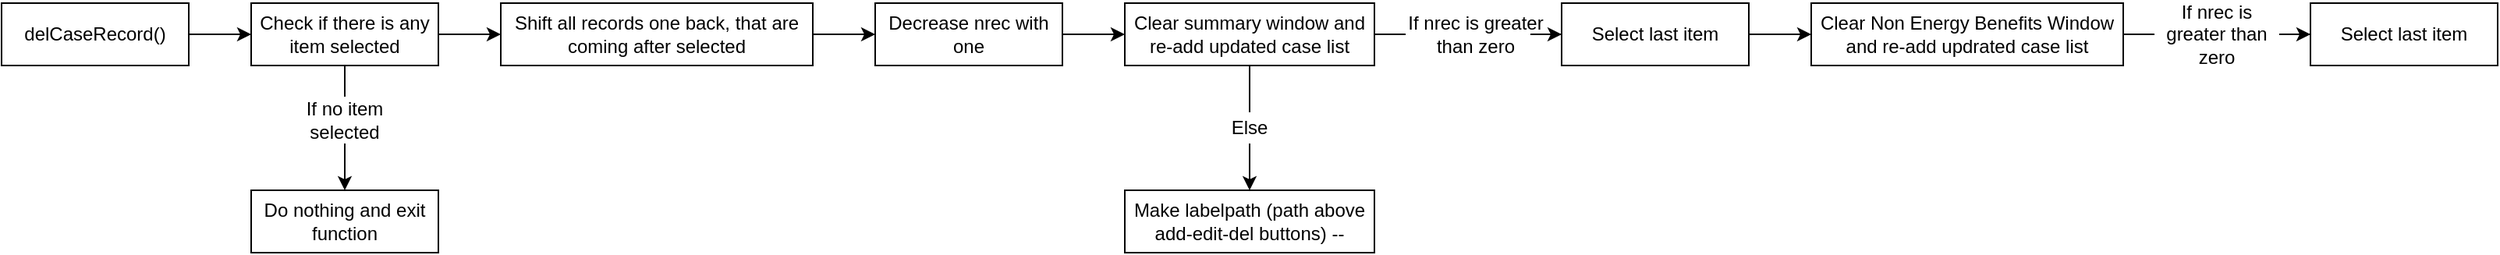 <mxfile version="14.6.13" type="device"><diagram id="3Gw8eDy9c9qR0_-CyBQO" name="Page-1"><mxGraphModel dx="1278" dy="607" grid="1" gridSize="10" guides="1" tooltips="1" connect="1" arrows="1" fold="1" page="1" pageScale="1" pageWidth="850" pageHeight="1100" math="0" shadow="0"><root><mxCell id="0"/><mxCell id="1" parent="0"/><mxCell id="lrZVCs4miUu50m0HX2W2-3" style="edgeStyle=orthogonalEdgeStyle;rounded=0;orthogonalLoop=1;jettySize=auto;html=1;entryX=0;entryY=0.5;entryDx=0;entryDy=0;" edge="1" parent="1" source="lrZVCs4miUu50m0HX2W2-1" target="lrZVCs4miUu50m0HX2W2-2"><mxGeometry relative="1" as="geometry"/></mxCell><mxCell id="lrZVCs4miUu50m0HX2W2-1" value="&lt;span&gt;delCaseRecord()&lt;/span&gt;" style="rounded=0;whiteSpace=wrap;html=1;" vertex="1" parent="1"><mxGeometry x="40" y="160" width="120" height="40" as="geometry"/></mxCell><mxCell id="lrZVCs4miUu50m0HX2W2-5" style="edgeStyle=orthogonalEdgeStyle;rounded=0;orthogonalLoop=1;jettySize=auto;html=1;entryX=0.5;entryY=0;entryDx=0;entryDy=0;startArrow=none;" edge="1" parent="1" source="lrZVCs4miUu50m0HX2W2-6" target="lrZVCs4miUu50m0HX2W2-4"><mxGeometry relative="1" as="geometry"/></mxCell><mxCell id="lrZVCs4miUu50m0HX2W2-10" style="edgeStyle=orthogonalEdgeStyle;rounded=0;orthogonalLoop=1;jettySize=auto;html=1;entryX=0;entryY=0.5;entryDx=0;entryDy=0;" edge="1" parent="1" source="lrZVCs4miUu50m0HX2W2-2" target="lrZVCs4miUu50m0HX2W2-8"><mxGeometry relative="1" as="geometry"/></mxCell><mxCell id="lrZVCs4miUu50m0HX2W2-2" value="Check if there is any item selected" style="rounded=0;whiteSpace=wrap;html=1;" vertex="1" parent="1"><mxGeometry x="200" y="160" width="120" height="40" as="geometry"/></mxCell><mxCell id="lrZVCs4miUu50m0HX2W2-4" value="Do nothing and exit function" style="rounded=0;whiteSpace=wrap;html=1;" vertex="1" parent="1"><mxGeometry x="200" y="280" width="120" height="40" as="geometry"/></mxCell><mxCell id="lrZVCs4miUu50m0HX2W2-6" value="If no item selected" style="text;html=1;strokeColor=none;fillColor=none;align=center;verticalAlign=middle;whiteSpace=wrap;rounded=0;" vertex="1" parent="1"><mxGeometry x="220" y="220" width="80" height="30" as="geometry"/></mxCell><mxCell id="lrZVCs4miUu50m0HX2W2-7" value="" style="edgeStyle=orthogonalEdgeStyle;rounded=0;orthogonalLoop=1;jettySize=auto;html=1;entryX=0.5;entryY=0;entryDx=0;entryDy=0;endArrow=none;" edge="1" parent="1" source="lrZVCs4miUu50m0HX2W2-2" target="lrZVCs4miUu50m0HX2W2-6"><mxGeometry relative="1" as="geometry"><mxPoint x="260" y="200" as="sourcePoint"/><mxPoint x="260" y="280" as="targetPoint"/></mxGeometry></mxCell><mxCell id="lrZVCs4miUu50m0HX2W2-12" style="edgeStyle=orthogonalEdgeStyle;rounded=0;orthogonalLoop=1;jettySize=auto;html=1;" edge="1" parent="1" source="lrZVCs4miUu50m0HX2W2-8" target="lrZVCs4miUu50m0HX2W2-11"><mxGeometry relative="1" as="geometry"/></mxCell><mxCell id="lrZVCs4miUu50m0HX2W2-8" value="Shift all records one back, that are coming after selected" style="rounded=0;whiteSpace=wrap;html=1;" vertex="1" parent="1"><mxGeometry x="360" y="160" width="200" height="40" as="geometry"/></mxCell><mxCell id="lrZVCs4miUu50m0HX2W2-14" style="edgeStyle=orthogonalEdgeStyle;rounded=0;orthogonalLoop=1;jettySize=auto;html=1;entryX=0;entryY=0.5;entryDx=0;entryDy=0;" edge="1" parent="1" source="lrZVCs4miUu50m0HX2W2-11" target="lrZVCs4miUu50m0HX2W2-13"><mxGeometry relative="1" as="geometry"/></mxCell><mxCell id="lrZVCs4miUu50m0HX2W2-11" value="Decrease nrec with one" style="rounded=0;whiteSpace=wrap;html=1;" vertex="1" parent="1"><mxGeometry x="600" y="160" width="120" height="40" as="geometry"/></mxCell><mxCell id="lrZVCs4miUu50m0HX2W2-16" style="edgeStyle=orthogonalEdgeStyle;rounded=0;orthogonalLoop=1;jettySize=auto;html=1;entryX=0;entryY=0.5;entryDx=0;entryDy=0;startArrow=none;" edge="1" parent="1" source="lrZVCs4miUu50m0HX2W2-17" target="lrZVCs4miUu50m0HX2W2-15"><mxGeometry relative="1" as="geometry"/></mxCell><mxCell id="lrZVCs4miUu50m0HX2W2-25" style="edgeStyle=orthogonalEdgeStyle;rounded=0;orthogonalLoop=1;jettySize=auto;html=1;entryX=0.5;entryY=0;entryDx=0;entryDy=0;startArrow=none;" edge="1" parent="1" source="lrZVCs4miUu50m0HX2W2-21" target="lrZVCs4miUu50m0HX2W2-19"><mxGeometry relative="1" as="geometry"/></mxCell><mxCell id="lrZVCs4miUu50m0HX2W2-13" value="Clear summary window and re-add updated case list" style="rounded=0;whiteSpace=wrap;html=1;" vertex="1" parent="1"><mxGeometry x="760" y="160" width="160" height="40" as="geometry"/></mxCell><mxCell id="lrZVCs4miUu50m0HX2W2-29" style="edgeStyle=orthogonalEdgeStyle;rounded=0;orthogonalLoop=1;jettySize=auto;html=1;entryX=0;entryY=0.5;entryDx=0;entryDy=0;" edge="1" parent="1" source="lrZVCs4miUu50m0HX2W2-15" target="lrZVCs4miUu50m0HX2W2-28"><mxGeometry relative="1" as="geometry"/></mxCell><mxCell id="lrZVCs4miUu50m0HX2W2-15" value="Select last item" style="rounded=0;whiteSpace=wrap;html=1;" vertex="1" parent="1"><mxGeometry x="1040" y="160" width="120" height="40" as="geometry"/></mxCell><mxCell id="lrZVCs4miUu50m0HX2W2-17" value="If nrec is greater than zero" style="text;html=1;strokeColor=none;fillColor=none;align=center;verticalAlign=middle;whiteSpace=wrap;rounded=0;" vertex="1" parent="1"><mxGeometry x="940" y="162.5" width="90" height="35" as="geometry"/></mxCell><mxCell id="lrZVCs4miUu50m0HX2W2-18" value="" style="edgeStyle=orthogonalEdgeStyle;rounded=0;orthogonalLoop=1;jettySize=auto;html=1;entryX=0;entryY=0.5;entryDx=0;entryDy=0;endArrow=none;" edge="1" parent="1" source="lrZVCs4miUu50m0HX2W2-13" target="lrZVCs4miUu50m0HX2W2-17"><mxGeometry relative="1" as="geometry"><mxPoint x="920" y="180" as="sourcePoint"/><mxPoint x="1000" y="180" as="targetPoint"/></mxGeometry></mxCell><mxCell id="lrZVCs4miUu50m0HX2W2-19" value="Make labelpath (path above add-edit-del buttons) --" style="rounded=0;whiteSpace=wrap;html=1;" vertex="1" parent="1"><mxGeometry x="760" y="280" width="160" height="40" as="geometry"/></mxCell><mxCell id="lrZVCs4miUu50m0HX2W2-21" value="Else" style="text;html=1;strokeColor=none;fillColor=none;align=center;verticalAlign=middle;whiteSpace=wrap;rounded=0;" vertex="1" parent="1"><mxGeometry x="820" y="230" width="40" height="20" as="geometry"/></mxCell><mxCell id="lrZVCs4miUu50m0HX2W2-26" value="" style="edgeStyle=orthogonalEdgeStyle;rounded=0;orthogonalLoop=1;jettySize=auto;html=1;entryX=0.5;entryY=0;entryDx=0;entryDy=0;endArrow=none;" edge="1" parent="1" source="lrZVCs4miUu50m0HX2W2-13" target="lrZVCs4miUu50m0HX2W2-21"><mxGeometry relative="1" as="geometry"><mxPoint x="840" y="200" as="sourcePoint"/><mxPoint x="840" y="280" as="targetPoint"/></mxGeometry></mxCell><mxCell id="lrZVCs4miUu50m0HX2W2-31" style="edgeStyle=orthogonalEdgeStyle;rounded=0;orthogonalLoop=1;jettySize=auto;html=1;entryX=0;entryY=0.5;entryDx=0;entryDy=0;startArrow=none;" edge="1" parent="1" source="lrZVCs4miUu50m0HX2W2-32" target="lrZVCs4miUu50m0HX2W2-30"><mxGeometry relative="1" as="geometry"/></mxCell><mxCell id="lrZVCs4miUu50m0HX2W2-28" value="Clear Non Energy Benefits Window and re-add updrated case list" style="rounded=0;whiteSpace=wrap;html=1;" vertex="1" parent="1"><mxGeometry x="1200" y="160" width="200" height="40" as="geometry"/></mxCell><mxCell id="lrZVCs4miUu50m0HX2W2-30" value="Select last item" style="rounded=0;whiteSpace=wrap;html=1;" vertex="1" parent="1"><mxGeometry x="1520" y="160" width="120" height="40" as="geometry"/></mxCell><mxCell id="lrZVCs4miUu50m0HX2W2-32" value="If nrec is greater than zero" style="text;html=1;strokeColor=none;fillColor=none;align=center;verticalAlign=middle;whiteSpace=wrap;rounded=0;" vertex="1" parent="1"><mxGeometry x="1420" y="160" width="80" height="40" as="geometry"/></mxCell><mxCell id="lrZVCs4miUu50m0HX2W2-33" value="" style="edgeStyle=orthogonalEdgeStyle;rounded=0;orthogonalLoop=1;jettySize=auto;html=1;entryX=0;entryY=0.5;entryDx=0;entryDy=0;endArrow=none;" edge="1" parent="1" source="lrZVCs4miUu50m0HX2W2-28" target="lrZVCs4miUu50m0HX2W2-32"><mxGeometry relative="1" as="geometry"><mxPoint x="1400" y="180" as="sourcePoint"/><mxPoint x="1480" y="180" as="targetPoint"/></mxGeometry></mxCell></root></mxGraphModel></diagram></mxfile>